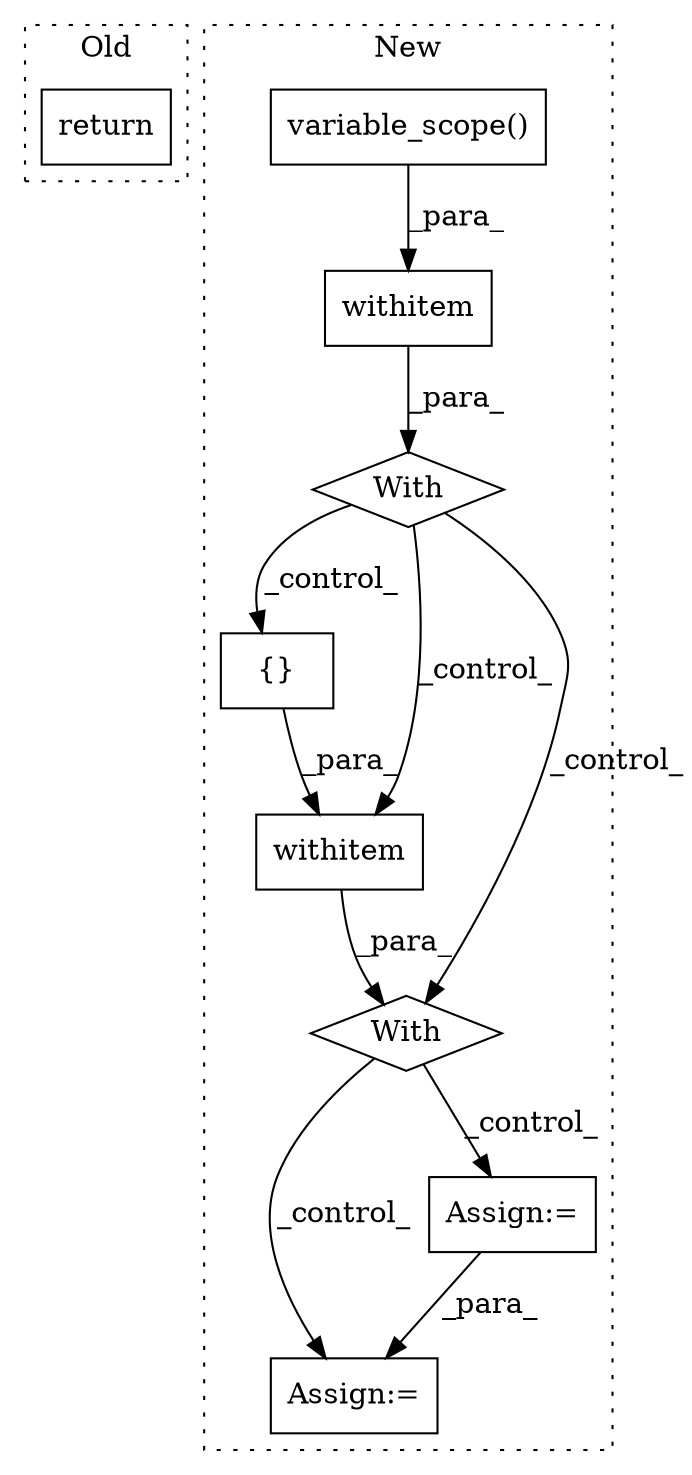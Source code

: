 digraph G {
subgraph cluster0 {
1 [label="return" a="93" s="6508" l="7" shape="box"];
label = "Old";
style="dotted";
}
subgraph cluster1 {
2 [label="variable_scope()" a="75" s="6150,6191" l="18,13" shape="box"];
3 [label="{}" a="59" s="6230,6237" l="1,0" shape="box"];
4 [label="With" a="39" s="6206,6208" l="0,41" shape="diamond"];
5 [label="withitem" a="49" s="6150" l="2" shape="box"];
6 [label="With" a="39" s="6145,6152" l="5,54" shape="diamond"];
7 [label="withitem" a="49" s="6206" l="2" shape="box"];
8 [label="Assign:=" a="68" s="6317" l="3" shape="box"];
9 [label="Assign:=" a="68" s="6257" l="3" shape="box"];
label = "New";
style="dotted";
}
2 -> 5 [label="_para_"];
3 -> 7 [label="_para_"];
4 -> 8 [label="_control_"];
4 -> 9 [label="_control_"];
5 -> 6 [label="_para_"];
6 -> 3 [label="_control_"];
6 -> 4 [label="_control_"];
6 -> 7 [label="_control_"];
7 -> 4 [label="_para_"];
9 -> 8 [label="_para_"];
}